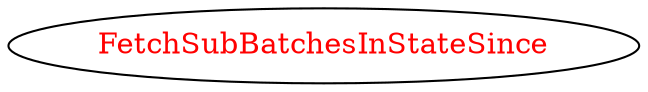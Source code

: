 digraph dependencyGraph {
 concentrate=true;
 ranksep="2.0";
 rankdir="LR"; 
 splines="ortho";
"FetchSubBatchesInStateSince" [fontcolor="red"];
}